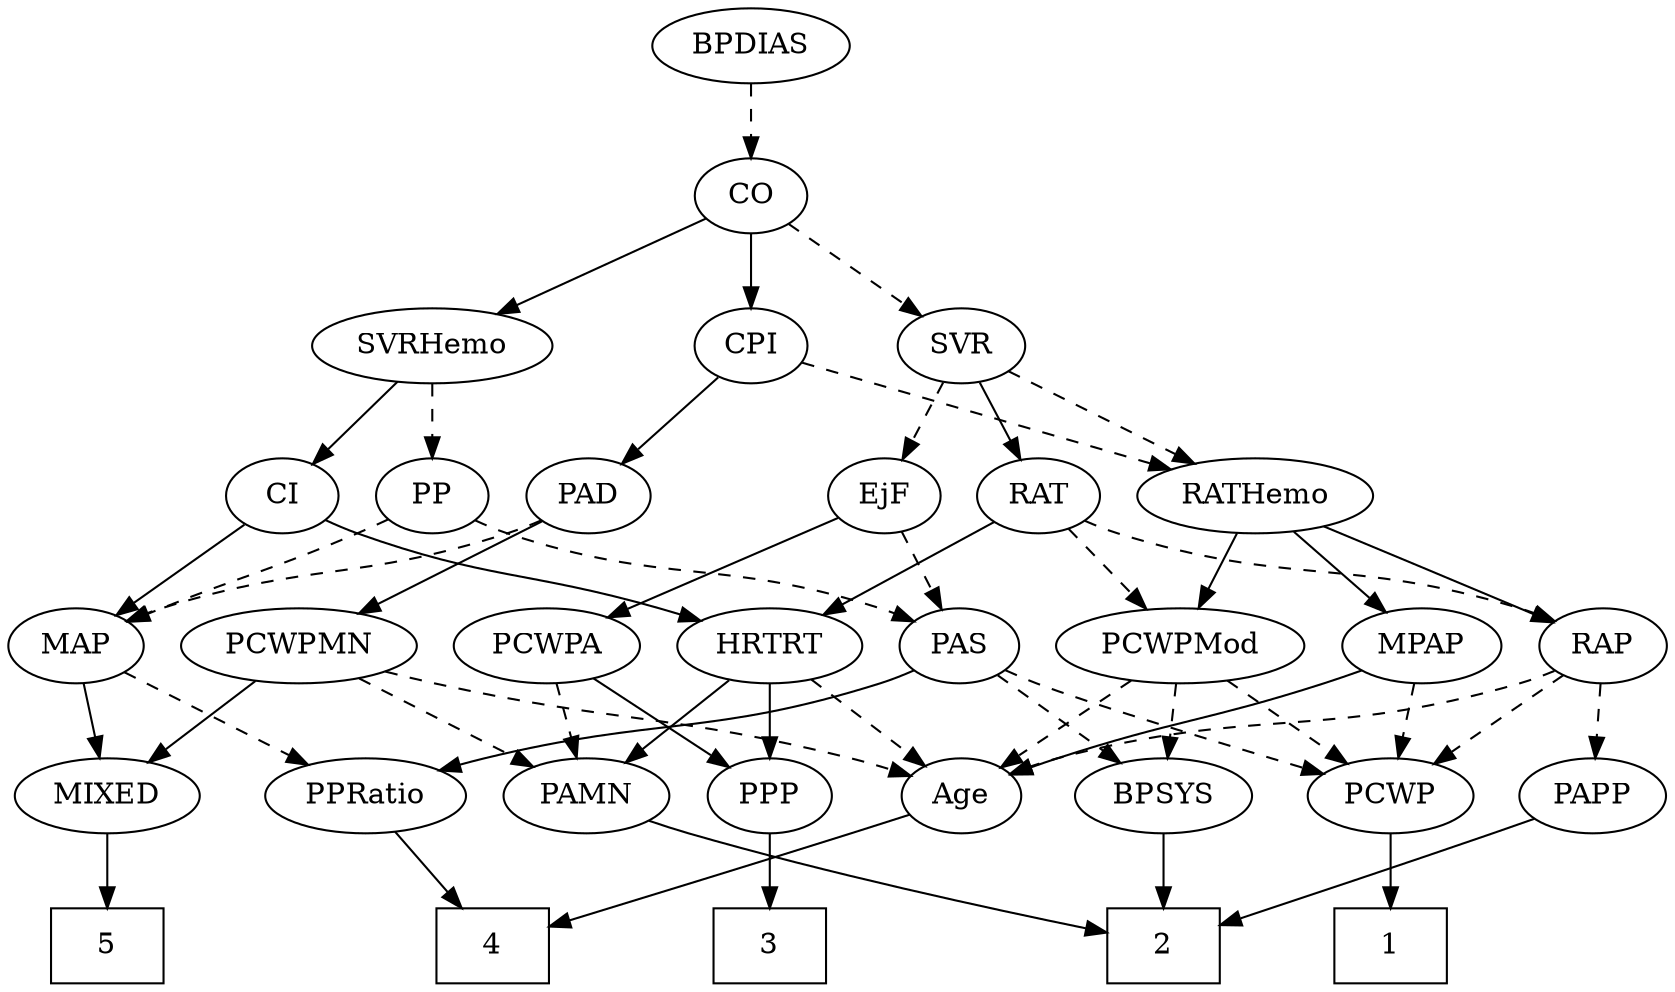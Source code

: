 strict digraph {
	graph [bb="0,0,735.39,468"];
	node [label="\N"];
	1	[height=0.5,
		pos="121.85,18",
		shape=box,
		width=0.75];
	2	[height=0.5,
		pos="214.85,18",
		shape=box,
		width=0.75];
	3	[height=0.5,
		pos="557.85,18",
		shape=box,
		width=0.75];
	4	[height=0.5,
		pos="384.85,18",
		shape=box,
		width=0.75];
	5	[height=0.5,
		pos="673.85,18",
		shape=box,
		width=0.75];
	Age	[height=0.5,
		pos="297.85,90",
		width=0.75];
	Age -> 4	[pos="e,363.49,36.18 314.62,75.503 326.15,66.225 341.77,53.656 355.36,42.728",
		style=solid];
	EjF	[height=0.5,
		pos="346.85,234",
		width=0.75];
	PAS	[height=0.5,
		pos="311.85,162",
		width=0.75];
	EjF -> PAS	[pos="e,320.16,179.63 338.73,216.76 334.55,208.4 329.36,198.02 324.65,188.61",
		style=dashed];
	PCWPA	[height=0.5,
		pos="495.85,162",
		width=1.1555];
	EjF -> PCWPA	[pos="e,468.73,175.74 368.2,222.97 391.98,211.8 430.85,193.54 459.46,180.1",
		style=solid];
	RAP	[height=0.5,
		pos="28.847,162",
		width=0.77632];
	RAP -> Age	[pos="e,277.28,101.83 50.01,150.18 55.101,147.89 60.59,145.66 65.847,144 150.3,117.3 177.54,135.14 261.85,108 263.77,107.38 265.73,106.68 \
267.68,105.93",
		style=dashed];
	PCWP	[height=0.5,
		pos="121.85,90",
		width=0.97491];
	RAP -> PCWP	[pos="e,102.83,105.31 46.34,147.83 59.925,137.61 79.01,123.24 94.593,111.51",
		style=dashed];
	PAPP	[height=0.5,
		pos="31.847,90",
		width=0.88464];
	RAP -> PAPP	[pos="e,31.114,108.1 29.589,143.7 29.919,135.98 30.317,126.71 30.685,118.11",
		style=dashed];
	MIXED	[height=0.5,
		pos="673.85,90",
		width=1.1193];
	MIXED -> 5	[pos="e,673.85,36.104 673.85,71.697 673.85,63.983 673.85,54.712 673.85,46.112",
		style=solid];
	MPAP	[height=0.5,
		pos="109.85,162",
		width=0.97491];
	MPAP -> Age	[pos="e,276.71,101.49 136.76,150.37 142.39,148.21 148.3,146 153.85,144 201.46,126.88 214.89,126.84 261.85,108 263.68,107.27 265.54,106.49 \
267.42,105.68",
		style=solid];
	MPAP -> PCWP	[pos="e,118.89,108.28 112.75,144.05 114.07,136.35 115.67,127.03 117.16,118.36",
		style=dashed];
	BPSYS	[height=0.5,
		pos="214.85,90",
		width=1.0471];
	BPSYS -> 2	[pos="e,214.85,36.104 214.85,71.697 214.85,63.983 214.85,54.712 214.85,46.112",
		style=solid];
	PAD	[height=0.5,
		pos="449.85,234",
		width=0.79437];
	PCWPMN	[height=0.5,
		pos="605.85,162",
		width=1.3902];
	PAD -> PCWPMN	[pos="e,575.92,176.43 472.53,222.82 497.16,211.77 536.95,193.92 566.66,180.58",
		style=solid];
	MAP	[height=0.5,
		pos="704.85,162",
		width=0.84854];
	PAD -> MAP	[pos="e,681.45,173.87 471.63,222.27 476.86,219.97 482.48,217.72 487.85,216 564.28,191.46 588.19,203.82 664.85,180 667.24,179.26 669.69,\
178.42 672.14,177.52",
		style=dashed];
	CO	[height=0.5,
		pos="415.85,378",
		width=0.75];
	CPI	[height=0.5,
		pos="415.85,306",
		width=0.75];
	CO -> CPI	[pos="e,415.85,324.1 415.85,359.7 415.85,351.98 415.85,342.71 415.85,334.11",
		style=solid];
	SVR	[height=0.5,
		pos="316.85,306",
		width=0.77632];
	CO -> SVR	[pos="e,334.89,319.76 397.69,364.16 382.48,353.41 360.56,337.91 343.38,325.76",
		style=dashed];
	SVRHemo	[height=0.5,
		pos="523.85,306",
		width=1.3902];
	CO -> SVRHemo	[pos="e,500.74,321.97 434.66,364.81 450.52,354.53 473.55,339.6 492.24,327.49",
		style=solid];
	PAS -> BPSYS	[pos="e,234.87,105.45 294.06,148.16 279.8,137.88 259.54,123.25 243.08,111.37",
		style=dashed];
	PPRatio	[height=0.5,
		pos="472.85,90",
		width=1.1013];
	PAS -> PPRatio	[pos="e,444.41,102.68 333.1,150.79 337.93,148.52 343.05,146.15 347.85,144 376.9,130.99 410.1,116.95 434.97,106.59",
		style=solid];
	PAS -> PCWP	[pos="e,149.53,101.39 290.71,150.51 285.88,148.25 280.72,145.96 275.85,144 228.89,125.16 215.58,124.77 167.85,108 164.97,106.99 161.99,\
105.93 159.01,104.85",
		style=dashed];
	PAMN	[height=0.5,
		pos="378.85,90",
		width=1.011];
	PAMN -> 2	[pos="e,242.1,30.631 352.13,77.597 324.78,65.922 282.06,47.688 251.54,34.662",
		style=solid];
	RATHemo	[height=0.5,
		pos="179.85,234",
		width=1.3721];
	RATHemo -> RAP	[pos="e,50.897,173.22 150.37,219.34 124.38,207.29 86.628,189.79 60.114,177.49",
		style=solid];
	RATHemo -> MPAP	[pos="e,125.51,178.67 163.61,216.76 154.47,207.62 142.91,196.06 132.85,186",
		style=solid];
	PCWPMod	[height=0.5,
		pos="214.85,162",
		width=1.4443];
	RATHemo -> PCWPMod	[pos="e,206.45,179.79 188.32,216.05 192.4,207.89 197.39,197.91 201.93,188.82",
		style=solid];
	CPI -> PAD	[pos="e,441.77,251.63 423.73,288.76 427.75,280.49 432.73,270.23 437.27,260.9",
		style=solid];
	CPI -> RATHemo	[pos="e,216.79,245.96 391.48,297.77 352.7,286.27 276.25,263.59 226.64,248.88",
		style=dashed];
	RAT	[height=0.5,
		pos="274.85,234",
		width=0.75827];
	RAT -> RAP	[pos="e,50.433,173.9 253.65,222.28 248.56,219.98 243.08,217.73 237.85,216 163.67,191.54 140.02,204.46 65.847,180 63.934,179.37 61.988,\
178.67 60.04,177.92",
		style=dashed];
	RAT -> PCWPMod	[pos="e,229.1,179.63 261.83,217.81 254.21,208.93 244.42,197.5 235.75,187.39",
		style=dashed];
	HRTRT	[height=0.5,
		pos="396.85,162",
		width=1.1013];
	RAT -> HRTRT	[pos="e,373.22,176.56 294.72,221.6 313.59,210.77 342.29,194.3 364.47,181.58",
		style=solid];
	SVR -> EjF	[pos="e,339.79,251.47 323.96,288.41 327.51,280.13 331.88,269.92 335.85,260.66",
		style=dashed];
	SVR -> RATHemo	[pos="e,207.24,249 295.44,294.06 274.26,283.24 241.44,266.47 216.17,253.56",
		style=dashed];
	SVR -> RAT	[pos="e,284.54,251.15 307.11,288.76 301.96,280.19 295.54,269.49 289.79,259.9",
		style=solid];
	PCWPMod -> Age	[pos="e,281.61,104.7 233.68,145.12 245.53,135.12 260.93,122.13 273.68,111.38",
		style=dashed];
	PCWPMod -> BPSYS	[pos="e,214.85,108.1 214.85,143.7 214.85,135.98 214.85,126.71 214.85,118.11",
		style=dashed];
	PCWPMod -> PCWP	[pos="e,140.85,105.3 194.21,145.46 180.88,135.43 163.39,122.27 148.94,111.4",
		style=dashed];
	PCWPA -> PAMN	[pos="e,401.41,104.5 472.45,147 454.52,136.28 429.62,121.38 410,109.64",
		style=dashed];
	PPP	[height=0.5,
		pos="557.85,90",
		width=0.75];
	PCWPA -> PPP	[pos="e,544.39,106.19 510.23,144.76 518.36,135.59 528.65,123.96 537.59,113.88",
		style=solid];
	PCWPMN -> Age	[pos="e,318.4,101.88 569.19,149.74 561.83,147.68 554.12,145.66 546.85,144 453.24,122.67 425.45,136.77 333.85,108 331.92,107.39 329.96,\
106.7 328,105.96",
		style=dashed];
	PCWPMN -> MIXED	[pos="e,658.16,107.15 621.62,144.76 630.37,135.75 641.42,124.39 651.09,114.43",
		style=solid];
	PCWPMN -> PAMN	[pos="e,406.81,101.95 567.82,150.01 516.55,135.18 430.81,110.33 423.85,108 421.42,107.19 418.93,106.33 416.43,105.44",
		style=dashed];
	PP	[height=0.5,
		pos="523.85,234",
		width=0.75];
	SVRHemo -> PP	[pos="e,523.85,252.1 523.85,287.7 523.85,279.98 523.85,270.71 523.85,262.11",
		style=dashed];
	CI	[height=0.5,
		pos="595.85,234",
		width=0.75];
	SVRHemo -> CI	[pos="e,581.19,249.25 540.55,288.76 550.44,279.14 563.1,266.84 573.81,256.43",
		style=solid];
	BPDIAS	[height=0.5,
		pos="415.85,450",
		width=1.1735];
	BPDIAS -> CO	[pos="e,415.85,396.1 415.85,431.7 415.85,423.98 415.85,414.71 415.85,406.11",
		style=dashed];
	MAP -> MIXED	[pos="e,681.36,107.96 697.5,144.41 693.92,136.34 689.54,126.43 685.52,117.35",
		style=solid];
	MAP -> PPRatio	[pos="e,502.77,101.85 681.39,150.32 676.02,148.07 670.28,145.83 664.85,144 602.72,123.12 584.64,126.76 521.85,108 518.74,107.07 515.54,\
106.07 512.33,105.03",
		style=dashed];
	PP -> PAS	[pos="e,332.88,173.75 502.81,222.25 497.97,220.01 492.79,217.78 487.85,216 427.42,194.19 408.28,201.81 347.85,180 345.99,179.33 344.11,\
178.6 342.22,177.83",
		style=dashed];
	PP -> MAP	[pos="e,680.85,173.53 544.99,222.54 549.83,220.28 554.98,217.98 559.85,216 605.56,197.44 618.78,197.66 664.85,180 667.05,179.16 669.3,\
178.27 671.57,177.35",
		style=dashed];
	PPP -> 3	[pos="e,557.85,36.104 557.85,71.697 557.85,63.983 557.85,54.712 557.85,46.112",
		style=solid];
	PPRatio -> 4	[pos="e,406.38,36.127 453.75,73.811 442.31,64.707 427.51,52.937 414.56,42.639",
		style=solid];
	PCWP -> 1	[pos="e,121.85,36.104 121.85,71.697 121.85,63.983 121.85,54.712 121.85,46.112",
		style=solid];
	CI -> MAP	[pos="e,684.97,175.76 614.83,220.81 631.87,209.87 657.09,193.67 676.51,181.2",
		style=solid];
	CI -> HRTRT	[pos="e,427,173.87 574.74,222.44 569.9,220.19 564.74,217.91 559.85,216 509.96,196.52 495.65,196.94 444.85,180 442.13,179.1 439.34,178.15 \
436.53,177.18",
		style=solid];
	PAPP -> 2	[pos="e,187.66,29.401 57.678,79.119 89.108,67.097 142.39,46.717 178.09,33.062",
		style=solid];
	HRTRT -> Age	[pos="e,315.68,103.61 376.33,146.5 361.23,135.82 340.58,121.21 324.24,109.66",
		style=dashed];
	HRTRT -> PAMN	[pos="e,383.29,108.28 392.49,144.05 390.49,136.26 388.06,126.82 385.81,118.08",
		style=solid];
	HRTRT -> PPP	[pos="e,536.59,101.21 425.29,149.32 450.71,138.79 488.93,122.74 521.85,108 523.64,107.19 525.49,106.36 527.35,105.51",
		style=solid];
}
